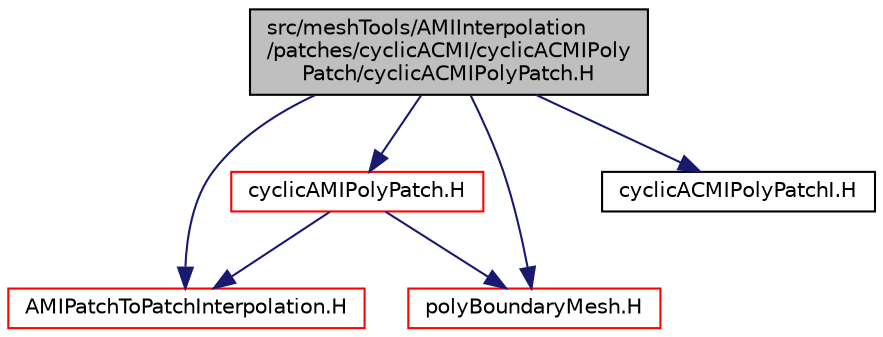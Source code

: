 digraph "src/meshTools/AMIInterpolation/patches/cyclicACMI/cyclicACMIPolyPatch/cyclicACMIPolyPatch.H"
{
  bgcolor="transparent";
  edge [fontname="Helvetica",fontsize="10",labelfontname="Helvetica",labelfontsize="10"];
  node [fontname="Helvetica",fontsize="10",shape=record];
  Node1 [label="src/meshTools/AMIInterpolation\l/patches/cyclicACMI/cyclicACMIPoly\lPatch/cyclicACMIPolyPatch.H",height=0.2,width=0.4,color="black", fillcolor="grey75", style="filled", fontcolor="black"];
  Node1 -> Node2 [color="midnightblue",fontsize="10",style="solid",fontname="Helvetica"];
  Node2 [label="cyclicAMIPolyPatch.H",height=0.2,width=0.4,color="red",URL="$a07377.html"];
  Node2 -> Node3 [color="midnightblue",fontsize="10",style="solid",fontname="Helvetica"];
  Node3 [label="AMIPatchToPatchInterpolation.H",height=0.2,width=0.4,color="red",URL="$a07340.html"];
  Node2 -> Node4 [color="midnightblue",fontsize="10",style="solid",fontname="Helvetica"];
  Node4 [label="polyBoundaryMesh.H",height=0.2,width=0.4,color="red",URL="$a08797.html"];
  Node1 -> Node3 [color="midnightblue",fontsize="10",style="solid",fontname="Helvetica"];
  Node1 -> Node4 [color="midnightblue",fontsize="10",style="solid",fontname="Helvetica"];
  Node1 -> Node5 [color="midnightblue",fontsize="10",style="solid",fontname="Helvetica"];
  Node5 [label="cyclicACMIPolyPatchI.H",height=0.2,width=0.4,color="black",URL="$a07364.html"];
}
